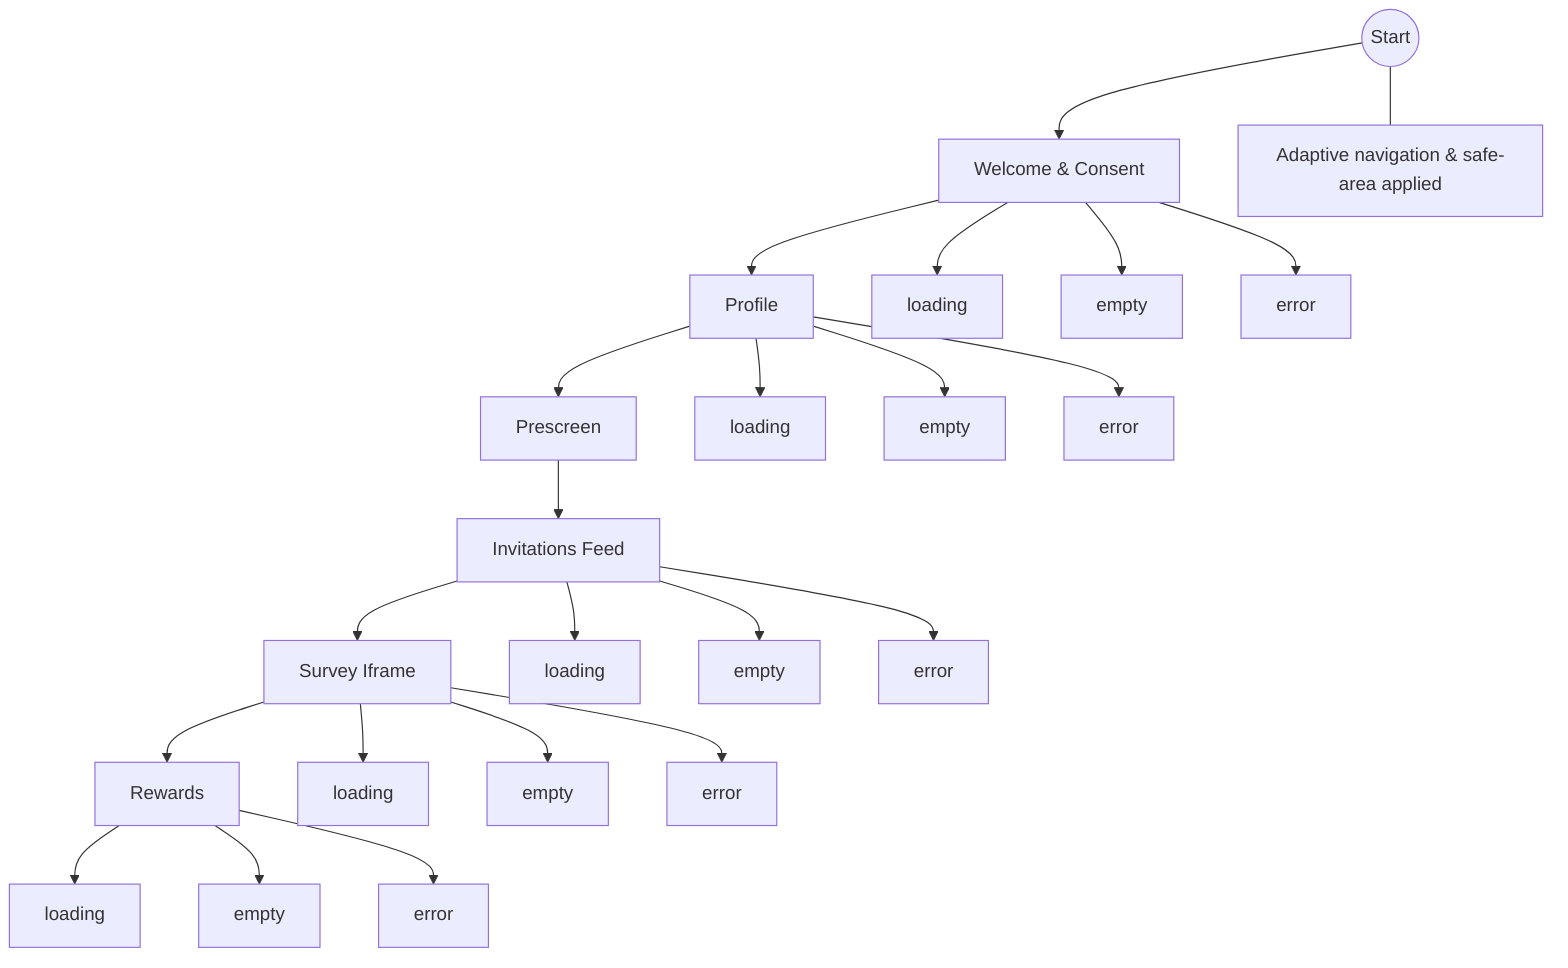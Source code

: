 %% MAR PWA Main Flows
%% Themes: light/dark; base typography 16-18px with 24-28px headers; WCAG AA+ contrast.
%% Navigation adapts: Drawer on mobile, Sidebar on desktop. Safe-area insets protect content.
flowchart TD
    Start((Start))
    Onboard[Welcome & Consent]
    Profile[Profile]
    Prescreen[Prescreen]
    Invitations[Invitations Feed]
    Survey[Survey Iframe]
    Rewards[Rewards]

    Start --> Onboard
    Onboard --> Profile
    Profile --> Prescreen
    Prescreen --> Invitations
    Invitations --> Survey
    Survey --> Rewards

    %% States for key steps
    Onboard --> OnboardLoading[loading]
    Onboard --> OnboardEmpty[empty]
    Onboard --> OnboardError[error]

    Profile --> ProfileLoading[loading]
    Profile --> ProfileEmpty[empty]
    Profile --> ProfileError[error]

    Invitations --> InvLoading[loading]
    Invitations --> InvEmpty[empty]
    Invitations --> InvError[error]

    Survey --> SurveyLoading[loading]
    Survey --> SurveyEmpty[empty]
    Survey --> SurveyError[error]

    Rewards --> RewardsLoading[loading]
    Rewards --> RewardsEmpty[empty]
    Rewards --> RewardsError[error]

    NavNote[Adaptive navigation & safe-area applied]
    Start --- NavNote